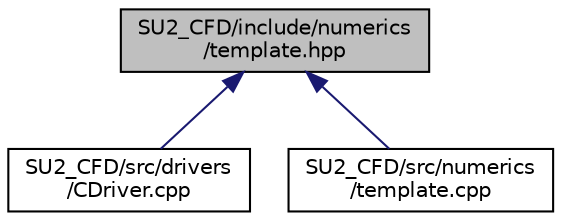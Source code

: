 digraph "SU2_CFD/include/numerics/template.hpp"
{
 // LATEX_PDF_SIZE
  edge [fontname="Helvetica",fontsize="10",labelfontname="Helvetica",labelfontsize="10"];
  node [fontname="Helvetica",fontsize="10",shape=record];
  Node1 [label="SU2_CFD/include/numerics\l/template.hpp",height=0.2,width=0.4,color="black", fillcolor="grey75", style="filled", fontcolor="black",tooltip="Declarations of template (empty) numerics classes, these give an idea of the methods that need to be ..."];
  Node1 -> Node2 [dir="back",color="midnightblue",fontsize="10",style="solid",fontname="Helvetica"];
  Node2 [label="SU2_CFD/src/drivers\l/CDriver.cpp",height=0.2,width=0.4,color="black", fillcolor="white", style="filled",URL="$CDriver_8cpp.html",tooltip="The main subroutines for driving single or multi-zone problems."];
  Node1 -> Node3 [dir="back",color="midnightblue",fontsize="10",style="solid",fontname="Helvetica"];
  Node3 [label="SU2_CFD/src/numerics\l/template.cpp",height=0.2,width=0.4,color="black", fillcolor="white", style="filled",URL="$template_8cpp.html",tooltip="Empty implementation of numerics templates, see .hpp file."];
}
